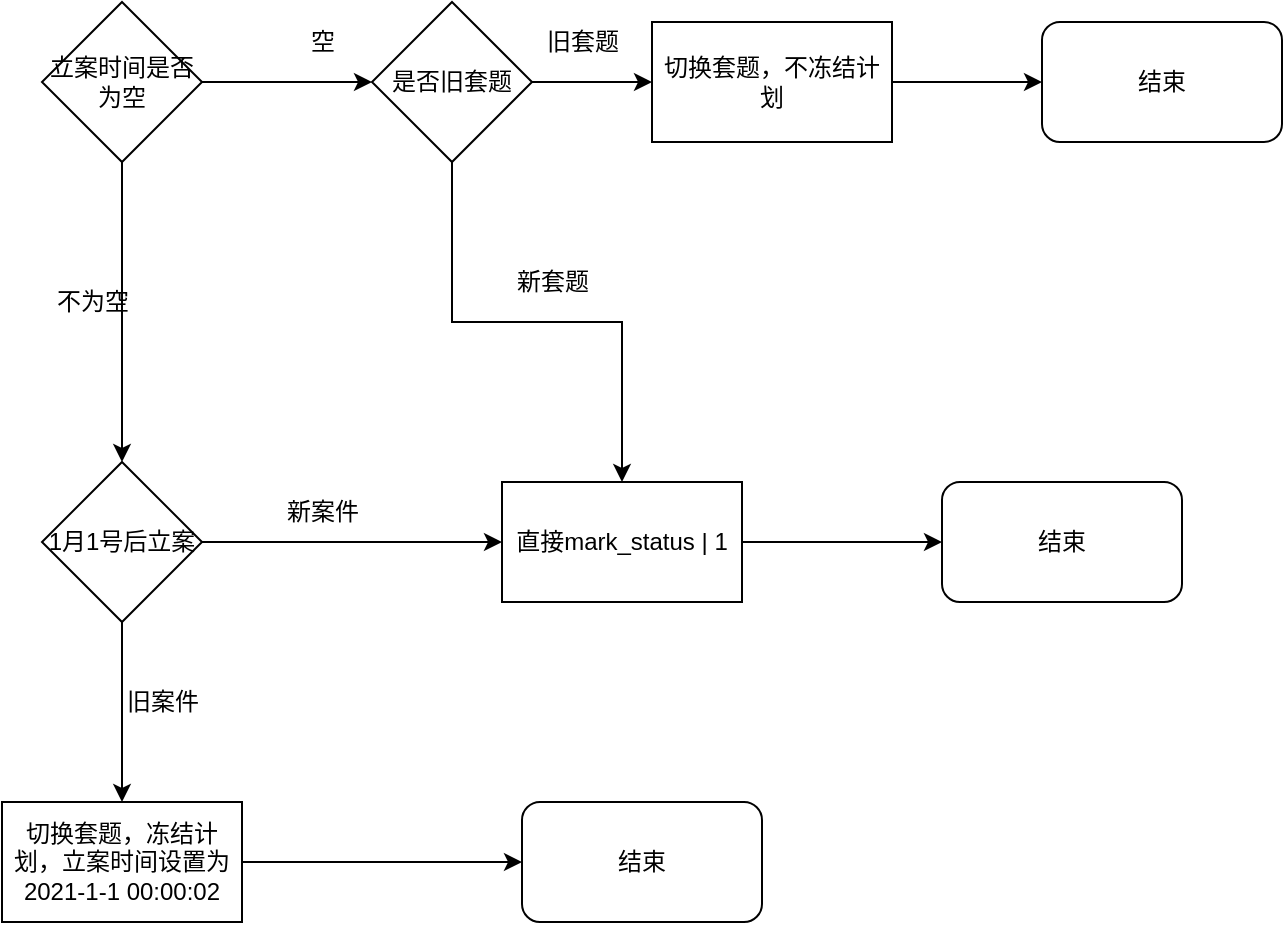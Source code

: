 <mxfile version="14.4.4" type="github">
  <diagram id="2aao6s5FrQBSc6j1XHA0" name="第 1 页">
    <mxGraphModel dx="1422" dy="733" grid="1" gridSize="10" guides="1" tooltips="1" connect="1" arrows="1" fold="1" page="1" pageScale="1" pageWidth="1920" pageHeight="1200" math="0" shadow="0">
      <root>
        <mxCell id="0" />
        <mxCell id="1" parent="0" />
        <mxCell id="gshKzYGQNFyMOPGnbcJn-3" style="edgeStyle=orthogonalEdgeStyle;rounded=0;orthogonalLoop=1;jettySize=auto;html=1;exitX=1;exitY=0.5;exitDx=0;exitDy=0;" parent="1" source="gshKzYGQNFyMOPGnbcJn-17" target="gshKzYGQNFyMOPGnbcJn-2" edge="1">
          <mxGeometry relative="1" as="geometry">
            <mxPoint x="240" y="470" as="sourcePoint" />
          </mxGeometry>
        </mxCell>
        <mxCell id="gshKzYGQNFyMOPGnbcJn-13" style="edgeStyle=orthogonalEdgeStyle;rounded=0;orthogonalLoop=1;jettySize=auto;html=1;entryX=0;entryY=0.5;entryDx=0;entryDy=0;" parent="1" source="gshKzYGQNFyMOPGnbcJn-2" target="gshKzYGQNFyMOPGnbcJn-12" edge="1">
          <mxGeometry relative="1" as="geometry" />
        </mxCell>
        <mxCell id="gshKzYGQNFyMOPGnbcJn-2" value="直接mark_status | 1" style="rounded=0;whiteSpace=wrap;html=1;" parent="1" vertex="1">
          <mxGeometry x="390" y="440" width="120" height="60" as="geometry" />
        </mxCell>
        <mxCell id="gshKzYGQNFyMOPGnbcJn-4" value="新案件" style="text;html=1;align=center;verticalAlign=middle;resizable=0;points=[];autosize=1;" parent="1" vertex="1">
          <mxGeometry x="275" y="445" width="50" height="20" as="geometry" />
        </mxCell>
        <mxCell id="gshKzYGQNFyMOPGnbcJn-12" value="结束" style="rounded=1;whiteSpace=wrap;html=1;" parent="1" vertex="1">
          <mxGeometry x="610" y="440" width="120" height="60" as="geometry" />
        </mxCell>
        <mxCell id="gshKzYGQNFyMOPGnbcJn-20" value="" style="edgeStyle=orthogonalEdgeStyle;rounded=0;orthogonalLoop=1;jettySize=auto;html=1;" parent="1" source="gshKzYGQNFyMOPGnbcJn-17" target="gshKzYGQNFyMOPGnbcJn-19" edge="1">
          <mxGeometry relative="1" as="geometry" />
        </mxCell>
        <mxCell id="gshKzYGQNFyMOPGnbcJn-17" value="1月1号后立案" style="rhombus;whiteSpace=wrap;html=1;" parent="1" vertex="1">
          <mxGeometry x="160" y="430" width="80" height="80" as="geometry" />
        </mxCell>
        <mxCell id="gshKzYGQNFyMOPGnbcJn-22" style="edgeStyle=orthogonalEdgeStyle;rounded=0;orthogonalLoop=1;jettySize=auto;html=1;entryX=0;entryY=0.5;entryDx=0;entryDy=0;" parent="1" source="gshKzYGQNFyMOPGnbcJn-19" target="gshKzYGQNFyMOPGnbcJn-21" edge="1">
          <mxGeometry relative="1" as="geometry" />
        </mxCell>
        <mxCell id="gshKzYGQNFyMOPGnbcJn-19" value="切换套题，冻结计划，立案时间设置为2021-1-1 00:00:02" style="whiteSpace=wrap;html=1;" parent="1" vertex="1">
          <mxGeometry x="140" y="600" width="120" height="60" as="geometry" />
        </mxCell>
        <mxCell id="gshKzYGQNFyMOPGnbcJn-21" value="结束" style="rounded=1;whiteSpace=wrap;html=1;" parent="1" vertex="1">
          <mxGeometry x="400" y="600" width="120" height="60" as="geometry" />
        </mxCell>
        <mxCell id="gshKzYGQNFyMOPGnbcJn-25" value="旧案件" style="text;html=1;align=center;verticalAlign=middle;resizable=0;points=[];autosize=1;" parent="1" vertex="1">
          <mxGeometry x="195" y="540" width="50" height="20" as="geometry" />
        </mxCell>
        <mxCell id="gshKzYGQNFyMOPGnbcJn-28" style="edgeStyle=orthogonalEdgeStyle;rounded=0;orthogonalLoop=1;jettySize=auto;html=1;entryX=0;entryY=0.5;entryDx=0;entryDy=0;" parent="1" source="gshKzYGQNFyMOPGnbcJn-26" target="gshKzYGQNFyMOPGnbcJn-27" edge="1">
          <mxGeometry relative="1" as="geometry" />
        </mxCell>
        <mxCell id="gshKzYGQNFyMOPGnbcJn-39" style="edgeStyle=orthogonalEdgeStyle;rounded=0;orthogonalLoop=1;jettySize=auto;html=1;entryX=0.5;entryY=0;entryDx=0;entryDy=0;" parent="1" source="gshKzYGQNFyMOPGnbcJn-26" target="gshKzYGQNFyMOPGnbcJn-17" edge="1">
          <mxGeometry relative="1" as="geometry" />
        </mxCell>
        <mxCell id="gshKzYGQNFyMOPGnbcJn-26" value="立案时间是否为空" style="rhombus;whiteSpace=wrap;html=1;" parent="1" vertex="1">
          <mxGeometry x="160" y="200" width="80" height="80" as="geometry" />
        </mxCell>
        <mxCell id="gshKzYGQNFyMOPGnbcJn-30" value="" style="edgeStyle=orthogonalEdgeStyle;rounded=0;orthogonalLoop=1;jettySize=auto;html=1;" parent="1" source="gshKzYGQNFyMOPGnbcJn-27" target="gshKzYGQNFyMOPGnbcJn-29" edge="1">
          <mxGeometry relative="1" as="geometry" />
        </mxCell>
        <mxCell id="gshKzYGQNFyMOPGnbcJn-35" value="" style="edgeStyle=orthogonalEdgeStyle;rounded=0;orthogonalLoop=1;jettySize=auto;html=1;entryX=0.5;entryY=0;entryDx=0;entryDy=0;" parent="1" source="gshKzYGQNFyMOPGnbcJn-27" target="gshKzYGQNFyMOPGnbcJn-2" edge="1">
          <mxGeometry relative="1" as="geometry">
            <mxPoint x="365" y="340" as="targetPoint" />
          </mxGeometry>
        </mxCell>
        <mxCell id="gshKzYGQNFyMOPGnbcJn-27" value="是否旧套题" style="rhombus;whiteSpace=wrap;html=1;" parent="1" vertex="1">
          <mxGeometry x="325" y="200" width="80" height="80" as="geometry" />
        </mxCell>
        <mxCell id="gshKzYGQNFyMOPGnbcJn-32" style="edgeStyle=orthogonalEdgeStyle;rounded=0;orthogonalLoop=1;jettySize=auto;html=1;entryX=0;entryY=0.5;entryDx=0;entryDy=0;" parent="1" source="gshKzYGQNFyMOPGnbcJn-29" target="gshKzYGQNFyMOPGnbcJn-31" edge="1">
          <mxGeometry relative="1" as="geometry" />
        </mxCell>
        <mxCell id="gshKzYGQNFyMOPGnbcJn-29" value="切换套题，不冻结计划" style="whiteSpace=wrap;html=1;" parent="1" vertex="1">
          <mxGeometry x="465" y="210" width="120" height="60" as="geometry" />
        </mxCell>
        <mxCell id="gshKzYGQNFyMOPGnbcJn-31" value="结束" style="rounded=1;whiteSpace=wrap;html=1;" parent="1" vertex="1">
          <mxGeometry x="660" y="210" width="120" height="60" as="geometry" />
        </mxCell>
        <mxCell id="gshKzYGQNFyMOPGnbcJn-33" value="旧套题" style="text;html=1;align=center;verticalAlign=middle;resizable=0;points=[];autosize=1;" parent="1" vertex="1">
          <mxGeometry x="405" y="210" width="50" height="20" as="geometry" />
        </mxCell>
        <mxCell id="gshKzYGQNFyMOPGnbcJn-36" value="新套题" style="text;html=1;align=center;verticalAlign=middle;resizable=0;points=[];autosize=1;" parent="1" vertex="1">
          <mxGeometry x="390" y="330" width="50" height="20" as="geometry" />
        </mxCell>
        <mxCell id="gshKzYGQNFyMOPGnbcJn-38" value="空" style="text;html=1;align=center;verticalAlign=middle;resizable=0;points=[];autosize=1;" parent="1" vertex="1">
          <mxGeometry x="285" y="210" width="30" height="20" as="geometry" />
        </mxCell>
        <mxCell id="gshKzYGQNFyMOPGnbcJn-40" value="不为空" style="text;html=1;align=center;verticalAlign=middle;resizable=0;points=[];autosize=1;" parent="1" vertex="1">
          <mxGeometry x="160" y="340" width="50" height="20" as="geometry" />
        </mxCell>
      </root>
    </mxGraphModel>
  </diagram>
</mxfile>
